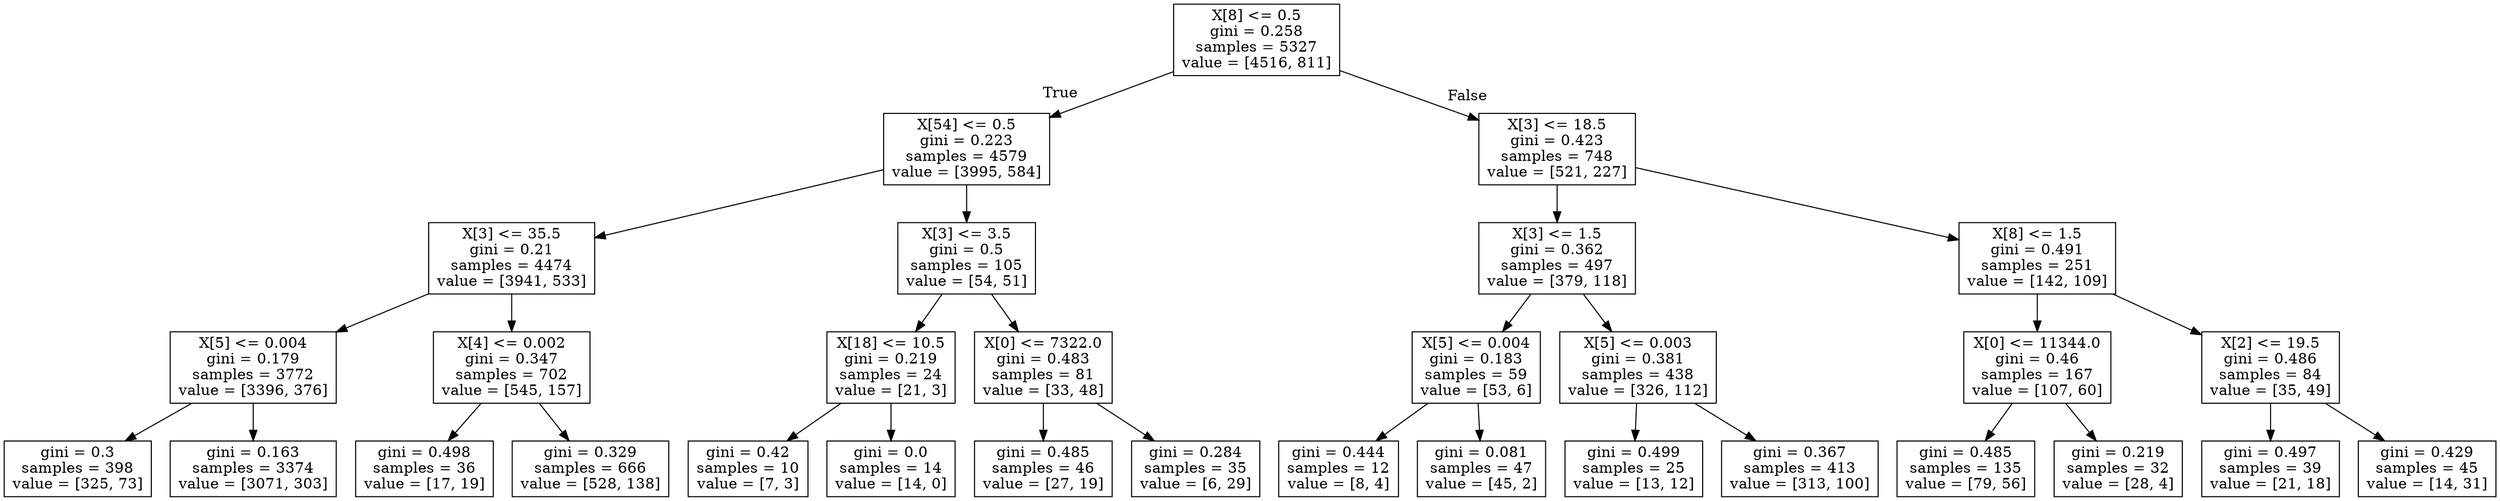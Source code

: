 digraph Tree {
node [shape=box] ;
0 [label="X[8] <= 0.5\ngini = 0.258\nsamples = 5327\nvalue = [4516, 811]"] ;
1 [label="X[54] <= 0.5\ngini = 0.223\nsamples = 4579\nvalue = [3995, 584]"] ;
0 -> 1 [labeldistance=2.5, labelangle=45, headlabel="True"] ;
2 [label="X[3] <= 35.5\ngini = 0.21\nsamples = 4474\nvalue = [3941, 533]"] ;
1 -> 2 ;
3 [label="X[5] <= 0.004\ngini = 0.179\nsamples = 3772\nvalue = [3396, 376]"] ;
2 -> 3 ;
4 [label="gini = 0.3\nsamples = 398\nvalue = [325, 73]"] ;
3 -> 4 ;
5 [label="gini = 0.163\nsamples = 3374\nvalue = [3071, 303]"] ;
3 -> 5 ;
6 [label="X[4] <= 0.002\ngini = 0.347\nsamples = 702\nvalue = [545, 157]"] ;
2 -> 6 ;
7 [label="gini = 0.498\nsamples = 36\nvalue = [17, 19]"] ;
6 -> 7 ;
8 [label="gini = 0.329\nsamples = 666\nvalue = [528, 138]"] ;
6 -> 8 ;
9 [label="X[3] <= 3.5\ngini = 0.5\nsamples = 105\nvalue = [54, 51]"] ;
1 -> 9 ;
10 [label="X[18] <= 10.5\ngini = 0.219\nsamples = 24\nvalue = [21, 3]"] ;
9 -> 10 ;
11 [label="gini = 0.42\nsamples = 10\nvalue = [7, 3]"] ;
10 -> 11 ;
12 [label="gini = 0.0\nsamples = 14\nvalue = [14, 0]"] ;
10 -> 12 ;
13 [label="X[0] <= 7322.0\ngini = 0.483\nsamples = 81\nvalue = [33, 48]"] ;
9 -> 13 ;
14 [label="gini = 0.485\nsamples = 46\nvalue = [27, 19]"] ;
13 -> 14 ;
15 [label="gini = 0.284\nsamples = 35\nvalue = [6, 29]"] ;
13 -> 15 ;
16 [label="X[3] <= 18.5\ngini = 0.423\nsamples = 748\nvalue = [521, 227]"] ;
0 -> 16 [labeldistance=2.5, labelangle=-45, headlabel="False"] ;
17 [label="X[3] <= 1.5\ngini = 0.362\nsamples = 497\nvalue = [379, 118]"] ;
16 -> 17 ;
18 [label="X[5] <= 0.004\ngini = 0.183\nsamples = 59\nvalue = [53, 6]"] ;
17 -> 18 ;
19 [label="gini = 0.444\nsamples = 12\nvalue = [8, 4]"] ;
18 -> 19 ;
20 [label="gini = 0.081\nsamples = 47\nvalue = [45, 2]"] ;
18 -> 20 ;
21 [label="X[5] <= 0.003\ngini = 0.381\nsamples = 438\nvalue = [326, 112]"] ;
17 -> 21 ;
22 [label="gini = 0.499\nsamples = 25\nvalue = [13, 12]"] ;
21 -> 22 ;
23 [label="gini = 0.367\nsamples = 413\nvalue = [313, 100]"] ;
21 -> 23 ;
24 [label="X[8] <= 1.5\ngini = 0.491\nsamples = 251\nvalue = [142, 109]"] ;
16 -> 24 ;
25 [label="X[0] <= 11344.0\ngini = 0.46\nsamples = 167\nvalue = [107, 60]"] ;
24 -> 25 ;
26 [label="gini = 0.485\nsamples = 135\nvalue = [79, 56]"] ;
25 -> 26 ;
27 [label="gini = 0.219\nsamples = 32\nvalue = [28, 4]"] ;
25 -> 27 ;
28 [label="X[2] <= 19.5\ngini = 0.486\nsamples = 84\nvalue = [35, 49]"] ;
24 -> 28 ;
29 [label="gini = 0.497\nsamples = 39\nvalue = [21, 18]"] ;
28 -> 29 ;
30 [label="gini = 0.429\nsamples = 45\nvalue = [14, 31]"] ;
28 -> 30 ;
}